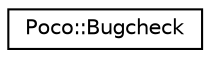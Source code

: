 digraph "Graphical Class Hierarchy"
{
 // LATEX_PDF_SIZE
  edge [fontname="Helvetica",fontsize="10",labelfontname="Helvetica",labelfontsize="10"];
  node [fontname="Helvetica",fontsize="10",shape=record];
  rankdir="LR";
  Node0 [label="Poco::Bugcheck",height=0.2,width=0.4,color="black", fillcolor="white", style="filled",URL="$classPoco_1_1Bugcheck.html",tooltip=" "];
}
